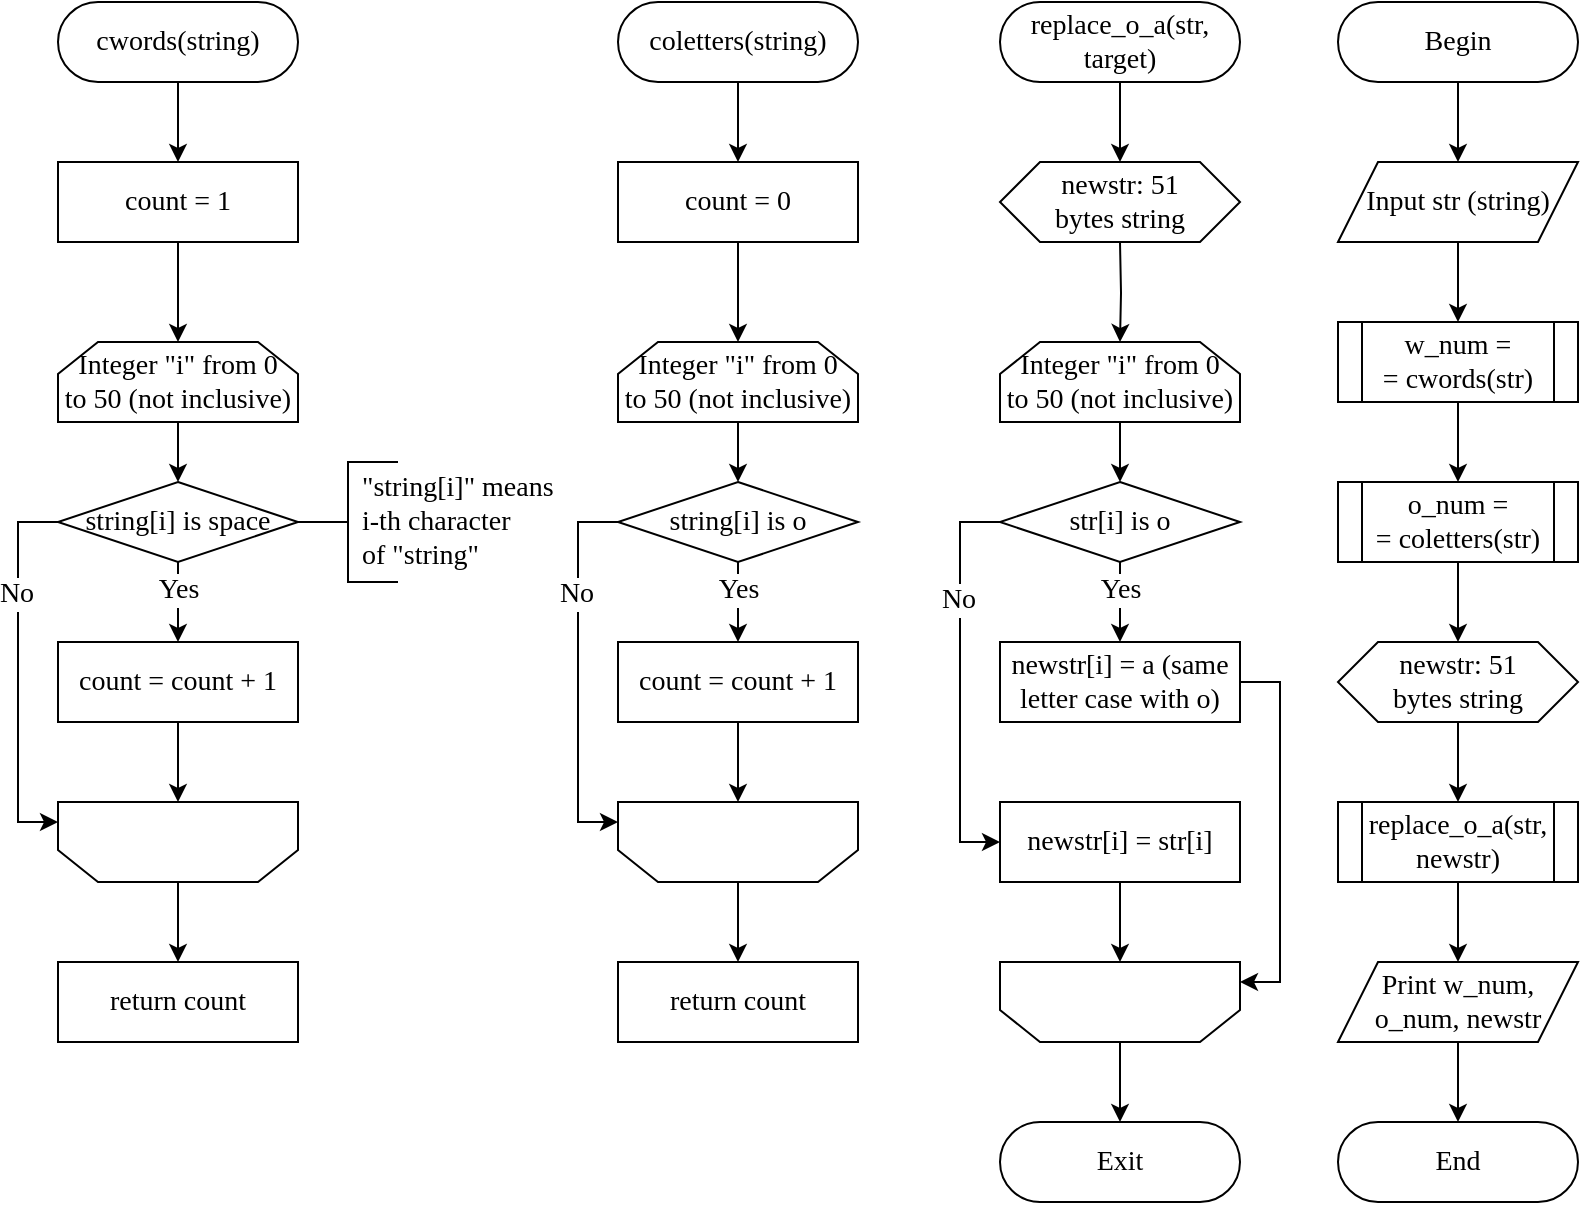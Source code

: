 <mxfile version="15.6.3" type="device"><diagram id="dLiXFRiFuQS-eIYIW4E6" name="Page-1"><mxGraphModel dx="1485" dy="824" grid="1" gridSize="10" guides="1" tooltips="1" connect="1" arrows="1" fold="1" page="1" pageScale="1" pageWidth="850" pageHeight="1100" math="0" shadow="0"><root><mxCell id="0"/><mxCell id="1" parent="0"/><mxCell id="wAijlMtceeVyF2vFNZ0E-67" value="" style="edgeStyle=orthogonalEdgeStyle;rounded=0;orthogonalLoop=1;jettySize=auto;html=1;fontFamily=Times New Roman;fontSize=14;" edge="1" parent="1" source="wAijlMtceeVyF2vFNZ0E-1" target="wAijlMtceeVyF2vFNZ0E-23"><mxGeometry relative="1" as="geometry"/></mxCell><mxCell id="wAijlMtceeVyF2vFNZ0E-1" value="Begin" style="rounded=1;whiteSpace=wrap;html=1;arcSize=50;fontSize=14;fontFamily=Times New Roman;" vertex="1" parent="1"><mxGeometry x="680" y="40" width="120" height="40" as="geometry"/></mxCell><mxCell id="wAijlMtceeVyF2vFNZ0E-11" value="" style="edgeStyle=orthogonalEdgeStyle;rounded=0;orthogonalLoop=1;jettySize=auto;html=1;fontFamily=Times New Roman;fontSize=14;" edge="1" parent="1" source="wAijlMtceeVyF2vFNZ0E-2" target="wAijlMtceeVyF2vFNZ0E-3"><mxGeometry relative="1" as="geometry"/></mxCell><mxCell id="wAijlMtceeVyF2vFNZ0E-2" value="cwords(string)" style="rounded=1;whiteSpace=wrap;html=1;arcSize=50;fontSize=14;fontFamily=Times New Roman;" vertex="1" parent="1"><mxGeometry x="40" y="40" width="120" height="40" as="geometry"/></mxCell><mxCell id="wAijlMtceeVyF2vFNZ0E-12" value="" style="edgeStyle=orthogonalEdgeStyle;rounded=0;orthogonalLoop=1;jettySize=auto;html=1;fontFamily=Times New Roman;fontSize=14;" edge="1" parent="1" source="wAijlMtceeVyF2vFNZ0E-3" target="wAijlMtceeVyF2vFNZ0E-4"><mxGeometry relative="1" as="geometry"/></mxCell><mxCell id="wAijlMtceeVyF2vFNZ0E-3" value="count = 1" style="rounded=0;whiteSpace=wrap;html=1;fontFamily=Times New Roman;fontSize=14;" vertex="1" parent="1"><mxGeometry x="40" y="120" width="120" height="40" as="geometry"/></mxCell><mxCell id="wAijlMtceeVyF2vFNZ0E-14" style="edgeStyle=orthogonalEdgeStyle;rounded=0;orthogonalLoop=1;jettySize=auto;html=1;exitX=0.5;exitY=1;exitDx=0;exitDy=0;entryX=0.5;entryY=0;entryDx=0;entryDy=0;fontFamily=Times New Roman;fontSize=14;" edge="1" parent="1" source="wAijlMtceeVyF2vFNZ0E-4" target="wAijlMtceeVyF2vFNZ0E-5"><mxGeometry relative="1" as="geometry"/></mxCell><mxCell id="wAijlMtceeVyF2vFNZ0E-4" value="&lt;div&gt;Integer &quot;i&quot; from 0&lt;/div&gt;&lt;div&gt;to 50 (not inclusive)&lt;/div&gt;" style="shape=loopLimit;whiteSpace=wrap;html=1;fontFamily=Times New Roman;fontSize=14;strokeColor=#000000;fillColor=#FFFFFF;gradientColor=none;" vertex="1" parent="1"><mxGeometry x="40" y="210" width="120" height="40" as="geometry"/></mxCell><mxCell id="wAijlMtceeVyF2vFNZ0E-15" value="" style="edgeStyle=orthogonalEdgeStyle;rounded=0;orthogonalLoop=1;jettySize=auto;html=1;fontFamily=Times New Roman;fontSize=14;" edge="1" parent="1" source="wAijlMtceeVyF2vFNZ0E-5" target="wAijlMtceeVyF2vFNZ0E-8"><mxGeometry relative="1" as="geometry"/></mxCell><mxCell id="wAijlMtceeVyF2vFNZ0E-18" value="Yes" style="edgeLabel;html=1;align=center;verticalAlign=middle;resizable=0;points=[];fontSize=14;fontFamily=Times New Roman;" vertex="1" connectable="0" parent="wAijlMtceeVyF2vFNZ0E-15"><mxGeometry x="-0.293" y="2" relative="1" as="geometry"><mxPoint x="-2" as="offset"/></mxGeometry></mxCell><mxCell id="wAijlMtceeVyF2vFNZ0E-16" style="edgeStyle=orthogonalEdgeStyle;rounded=0;orthogonalLoop=1;jettySize=auto;html=1;exitX=0;exitY=0.5;exitDx=0;exitDy=0;entryX=0;entryY=0.25;entryDx=0;entryDy=0;fontFamily=Times New Roman;fontSize=14;" edge="1" parent="1" source="wAijlMtceeVyF2vFNZ0E-5" target="wAijlMtceeVyF2vFNZ0E-9"><mxGeometry relative="1" as="geometry"/></mxCell><mxCell id="wAijlMtceeVyF2vFNZ0E-19" value="No" style="edgeLabel;html=1;align=center;verticalAlign=middle;resizable=0;points=[];fontSize=14;fontFamily=Times New Roman;" vertex="1" connectable="0" parent="wAijlMtceeVyF2vFNZ0E-16"><mxGeometry x="-0.415" y="-1" relative="1" as="geometry"><mxPoint as="offset"/></mxGeometry></mxCell><mxCell id="wAijlMtceeVyF2vFNZ0E-5" value="string[i] is space" style="rhombus;whiteSpace=wrap;html=1;fontFamily=Times New Roman;fontSize=14;strokeColor=#000000;fillColor=#FFFFFF;gradientColor=none;" vertex="1" parent="1"><mxGeometry x="40" y="280" width="120" height="40" as="geometry"/></mxCell><mxCell id="wAijlMtceeVyF2vFNZ0E-6" value="" style="strokeWidth=1;html=1;shape=mxgraph.flowchart.annotation_2;align=left;labelPosition=right;pointerEvents=1;fontFamily=Times New Roman;fontSize=14;fillColor=#FFFFFF;gradientColor=none;" vertex="1" parent="1"><mxGeometry x="160" y="270" width="50" height="60" as="geometry"/></mxCell><mxCell id="wAijlMtceeVyF2vFNZ0E-7" value="&lt;div align=&quot;left&quot;&gt;&quot;string[i]&quot; means&lt;/div&gt;&lt;div align=&quot;left&quot;&gt;i-th character&lt;/div&gt;&lt;div align=&quot;left&quot;&gt;of &quot;string&quot;&lt;br&gt;&lt;/div&gt;" style="text;html=1;align=left;verticalAlign=middle;resizable=0;points=[];autosize=1;strokeColor=none;fillColor=none;fontSize=14;fontFamily=Times New Roman;" vertex="1" parent="1"><mxGeometry x="190" y="270" width="110" height="60" as="geometry"/></mxCell><mxCell id="wAijlMtceeVyF2vFNZ0E-17" value="" style="edgeStyle=orthogonalEdgeStyle;rounded=0;orthogonalLoop=1;jettySize=auto;html=1;fontFamily=Times New Roman;fontSize=14;" edge="1" parent="1" source="wAijlMtceeVyF2vFNZ0E-8" target="wAijlMtceeVyF2vFNZ0E-9"><mxGeometry relative="1" as="geometry"/></mxCell><mxCell id="wAijlMtceeVyF2vFNZ0E-8" value="&lt;div align=&quot;center&quot;&gt;count = count + 1&lt;/div&gt;" style="rounded=0;whiteSpace=wrap;html=1;fontFamily=Times New Roman;fontSize=14;strokeColor=#000000;strokeWidth=1;fillColor=#FFFFFF;gradientColor=none;align=center;" vertex="1" parent="1"><mxGeometry x="40" y="360" width="120" height="40" as="geometry"/></mxCell><mxCell id="wAijlMtceeVyF2vFNZ0E-20" value="" style="edgeStyle=orthogonalEdgeStyle;rounded=0;orthogonalLoop=1;jettySize=auto;html=1;fontFamily=Times New Roman;fontSize=14;" edge="1" parent="1" source="wAijlMtceeVyF2vFNZ0E-9" target="wAijlMtceeVyF2vFNZ0E-10"><mxGeometry relative="1" as="geometry"/></mxCell><mxCell id="wAijlMtceeVyF2vFNZ0E-9" value="" style="shape=loopLimit;whiteSpace=wrap;html=1;fontFamily=Times New Roman;fontSize=14;strokeColor=#000000;fillColor=#FFFFFF;gradientColor=none;align=left;flipV=1;" vertex="1" parent="1"><mxGeometry x="40" y="440" width="120" height="40" as="geometry"/></mxCell><mxCell id="wAijlMtceeVyF2vFNZ0E-10" value="return count" style="rounded=0;whiteSpace=wrap;html=1;fontFamily=Times New Roman;fontSize=14;strokeColor=#000000;strokeWidth=1;fillColor=#FFFFFF;gradientColor=none;align=center;" vertex="1" parent="1"><mxGeometry x="40" y="520" width="120" height="40" as="geometry"/></mxCell><mxCell id="wAijlMtceeVyF2vFNZ0E-68" value="" style="edgeStyle=orthogonalEdgeStyle;rounded=0;orthogonalLoop=1;jettySize=auto;html=1;fontFamily=Times New Roman;fontSize=14;" edge="1" parent="1" source="wAijlMtceeVyF2vFNZ0E-23" target="wAijlMtceeVyF2vFNZ0E-25"><mxGeometry relative="1" as="geometry"/></mxCell><mxCell id="wAijlMtceeVyF2vFNZ0E-23" value="Input str (string)" style="shape=parallelogram;perimeter=parallelogramPerimeter;whiteSpace=wrap;html=1;fixedSize=1;fontFamily=Times New Roman;fontSize=14;strokeColor=#000000;fillColor=#FFFFFF;gradientColor=none;align=center;" vertex="1" parent="1"><mxGeometry x="680" y="120" width="120" height="40" as="geometry"/></mxCell><mxCell id="wAijlMtceeVyF2vFNZ0E-69" value="" style="edgeStyle=orthogonalEdgeStyle;rounded=0;orthogonalLoop=1;jettySize=auto;html=1;fontFamily=Times New Roman;fontSize=14;" edge="1" parent="1" source="wAijlMtceeVyF2vFNZ0E-25" target="wAijlMtceeVyF2vFNZ0E-44"><mxGeometry relative="1" as="geometry"/></mxCell><mxCell id="wAijlMtceeVyF2vFNZ0E-25" value="&lt;div&gt;w_num =&lt;/div&gt;&lt;div&gt;= cwords(str)&lt;/div&gt;" style="shape=process;whiteSpace=wrap;html=1;backgroundOutline=1;fontFamily=Times New Roman;fontSize=14;align=center;" vertex="1" parent="1"><mxGeometry x="680" y="200" width="120" height="40" as="geometry"/></mxCell><mxCell id="wAijlMtceeVyF2vFNZ0E-26" value="" style="edgeStyle=orthogonalEdgeStyle;rounded=0;orthogonalLoop=1;jettySize=auto;html=1;fontFamily=Times New Roman;fontSize=14;" edge="1" parent="1" source="wAijlMtceeVyF2vFNZ0E-27" target="wAijlMtceeVyF2vFNZ0E-29"><mxGeometry relative="1" as="geometry"/></mxCell><mxCell id="wAijlMtceeVyF2vFNZ0E-27" value="coletters(string)" style="rounded=1;whiteSpace=wrap;html=1;arcSize=50;fontSize=14;fontFamily=Times New Roman;" vertex="1" parent="1"><mxGeometry x="320" y="40" width="120" height="40" as="geometry"/></mxCell><mxCell id="wAijlMtceeVyF2vFNZ0E-28" value="" style="edgeStyle=orthogonalEdgeStyle;rounded=0;orthogonalLoop=1;jettySize=auto;html=1;fontFamily=Times New Roman;fontSize=14;" edge="1" parent="1" source="wAijlMtceeVyF2vFNZ0E-29" target="wAijlMtceeVyF2vFNZ0E-31"><mxGeometry relative="1" as="geometry"/></mxCell><mxCell id="wAijlMtceeVyF2vFNZ0E-29" value="count = 0" style="rounded=0;whiteSpace=wrap;html=1;fontFamily=Times New Roman;fontSize=14;" vertex="1" parent="1"><mxGeometry x="320" y="120" width="120" height="40" as="geometry"/></mxCell><mxCell id="wAijlMtceeVyF2vFNZ0E-30" style="edgeStyle=orthogonalEdgeStyle;rounded=0;orthogonalLoop=1;jettySize=auto;html=1;exitX=0.5;exitY=1;exitDx=0;exitDy=0;entryX=0.5;entryY=0;entryDx=0;entryDy=0;fontFamily=Times New Roman;fontSize=14;" edge="1" parent="1" source="wAijlMtceeVyF2vFNZ0E-31" target="wAijlMtceeVyF2vFNZ0E-36"><mxGeometry relative="1" as="geometry"/></mxCell><mxCell id="wAijlMtceeVyF2vFNZ0E-31" value="&lt;div&gt;Integer &quot;i&quot; from 0&lt;/div&gt;&lt;div&gt;to 50 (not inclusive)&lt;/div&gt;" style="shape=loopLimit;whiteSpace=wrap;html=1;fontFamily=Times New Roman;fontSize=14;strokeColor=#000000;fillColor=#FFFFFF;gradientColor=none;" vertex="1" parent="1"><mxGeometry x="320" y="210" width="120" height="40" as="geometry"/></mxCell><mxCell id="wAijlMtceeVyF2vFNZ0E-32" value="" style="edgeStyle=orthogonalEdgeStyle;rounded=0;orthogonalLoop=1;jettySize=auto;html=1;fontFamily=Times New Roman;fontSize=14;" edge="1" parent="1" source="wAijlMtceeVyF2vFNZ0E-36" target="wAijlMtceeVyF2vFNZ0E-40"><mxGeometry relative="1" as="geometry"/></mxCell><mxCell id="wAijlMtceeVyF2vFNZ0E-33" value="Yes" style="edgeLabel;html=1;align=center;verticalAlign=middle;resizable=0;points=[];fontSize=14;fontFamily=Times New Roman;" vertex="1" connectable="0" parent="wAijlMtceeVyF2vFNZ0E-32"><mxGeometry x="-0.293" y="2" relative="1" as="geometry"><mxPoint x="-2" as="offset"/></mxGeometry></mxCell><mxCell id="wAijlMtceeVyF2vFNZ0E-34" style="edgeStyle=orthogonalEdgeStyle;rounded=0;orthogonalLoop=1;jettySize=auto;html=1;exitX=0;exitY=0.5;exitDx=0;exitDy=0;entryX=0;entryY=0.25;entryDx=0;entryDy=0;fontFamily=Times New Roman;fontSize=14;" edge="1" parent="1" source="wAijlMtceeVyF2vFNZ0E-36" target="wAijlMtceeVyF2vFNZ0E-42"><mxGeometry relative="1" as="geometry"/></mxCell><mxCell id="wAijlMtceeVyF2vFNZ0E-35" value="No" style="edgeLabel;html=1;align=center;verticalAlign=middle;resizable=0;points=[];fontSize=14;fontFamily=Times New Roman;" vertex="1" connectable="0" parent="wAijlMtceeVyF2vFNZ0E-34"><mxGeometry x="-0.415" y="-1" relative="1" as="geometry"><mxPoint as="offset"/></mxGeometry></mxCell><mxCell id="wAijlMtceeVyF2vFNZ0E-36" value="string[i] is o" style="rhombus;whiteSpace=wrap;html=1;fontFamily=Times New Roman;fontSize=14;strokeColor=#000000;fillColor=#FFFFFF;gradientColor=none;" vertex="1" parent="1"><mxGeometry x="320" y="280" width="120" height="40" as="geometry"/></mxCell><mxCell id="wAijlMtceeVyF2vFNZ0E-39" value="" style="edgeStyle=orthogonalEdgeStyle;rounded=0;orthogonalLoop=1;jettySize=auto;html=1;fontFamily=Times New Roman;fontSize=14;" edge="1" parent="1" source="wAijlMtceeVyF2vFNZ0E-40" target="wAijlMtceeVyF2vFNZ0E-42"><mxGeometry relative="1" as="geometry"/></mxCell><mxCell id="wAijlMtceeVyF2vFNZ0E-40" value="&lt;div align=&quot;center&quot;&gt;count = count + 1&lt;/div&gt;" style="rounded=0;whiteSpace=wrap;html=1;fontFamily=Times New Roman;fontSize=14;strokeColor=#000000;strokeWidth=1;fillColor=#FFFFFF;gradientColor=none;align=center;" vertex="1" parent="1"><mxGeometry x="320" y="360" width="120" height="40" as="geometry"/></mxCell><mxCell id="wAijlMtceeVyF2vFNZ0E-41" value="" style="edgeStyle=orthogonalEdgeStyle;rounded=0;orthogonalLoop=1;jettySize=auto;html=1;fontFamily=Times New Roman;fontSize=14;" edge="1" parent="1" source="wAijlMtceeVyF2vFNZ0E-42" target="wAijlMtceeVyF2vFNZ0E-43"><mxGeometry relative="1" as="geometry"/></mxCell><mxCell id="wAijlMtceeVyF2vFNZ0E-42" value="" style="shape=loopLimit;whiteSpace=wrap;html=1;fontFamily=Times New Roman;fontSize=14;strokeColor=#000000;fillColor=#FFFFFF;gradientColor=none;align=left;flipV=1;" vertex="1" parent="1"><mxGeometry x="320" y="440" width="120" height="40" as="geometry"/></mxCell><mxCell id="wAijlMtceeVyF2vFNZ0E-43" value="return count" style="rounded=0;whiteSpace=wrap;html=1;fontFamily=Times New Roman;fontSize=14;strokeColor=#000000;strokeWidth=1;fillColor=#FFFFFF;gradientColor=none;align=center;" vertex="1" parent="1"><mxGeometry x="320" y="520" width="120" height="40" as="geometry"/></mxCell><mxCell id="wAijlMtceeVyF2vFNZ0E-70" value="" style="edgeStyle=orthogonalEdgeStyle;rounded=0;orthogonalLoop=1;jettySize=auto;html=1;fontFamily=Times New Roman;fontSize=14;" edge="1" parent="1" source="wAijlMtceeVyF2vFNZ0E-44" target="wAijlMtceeVyF2vFNZ0E-45"><mxGeometry relative="1" as="geometry"/></mxCell><mxCell id="wAijlMtceeVyF2vFNZ0E-44" value="&lt;div&gt;o_num =&lt;/div&gt;&lt;div&gt;= coletters(str)&lt;/div&gt;" style="shape=process;whiteSpace=wrap;html=1;backgroundOutline=1;fontFamily=Times New Roman;fontSize=14;align=center;" vertex="1" parent="1"><mxGeometry x="680" y="280" width="120" height="40" as="geometry"/></mxCell><mxCell id="wAijlMtceeVyF2vFNZ0E-71" value="" style="edgeStyle=orthogonalEdgeStyle;rounded=0;orthogonalLoop=1;jettySize=auto;html=1;fontFamily=Times New Roman;fontSize=14;" edge="1" parent="1" source="wAijlMtceeVyF2vFNZ0E-45" target="wAijlMtceeVyF2vFNZ0E-64"><mxGeometry relative="1" as="geometry"/></mxCell><mxCell id="wAijlMtceeVyF2vFNZ0E-45" value="&lt;div&gt;newstr: 51&lt;/div&gt;&lt;div&gt;bytes string&lt;/div&gt;" style="shape=hexagon;perimeter=hexagonPerimeter2;whiteSpace=wrap;html=1;fixedSize=1;fontFamily=Times New Roman;fontSize=14;align=center;" vertex="1" parent="1"><mxGeometry x="680" y="360" width="120" height="40" as="geometry"/></mxCell><mxCell id="wAijlMtceeVyF2vFNZ0E-46" value="" style="edgeStyle=orthogonalEdgeStyle;rounded=0;orthogonalLoop=1;jettySize=auto;html=1;fontFamily=Times New Roman;fontSize=14;" edge="1" parent="1" source="wAijlMtceeVyF2vFNZ0E-47"><mxGeometry relative="1" as="geometry"><mxPoint x="571" y="120" as="targetPoint"/></mxGeometry></mxCell><mxCell id="wAijlMtceeVyF2vFNZ0E-47" value="replace_o_a(str, target)" style="rounded=1;whiteSpace=wrap;html=1;arcSize=50;fontSize=14;fontFamily=Times New Roman;" vertex="1" parent="1"><mxGeometry x="511" y="40" width="120" height="40" as="geometry"/></mxCell><mxCell id="wAijlMtceeVyF2vFNZ0E-48" value="" style="edgeStyle=orthogonalEdgeStyle;rounded=0;orthogonalLoop=1;jettySize=auto;html=1;fontFamily=Times New Roman;fontSize=14;" edge="1" parent="1" target="wAijlMtceeVyF2vFNZ0E-51"><mxGeometry relative="1" as="geometry"><mxPoint x="571" y="160" as="sourcePoint"/></mxGeometry></mxCell><mxCell id="wAijlMtceeVyF2vFNZ0E-50" style="edgeStyle=orthogonalEdgeStyle;rounded=0;orthogonalLoop=1;jettySize=auto;html=1;exitX=0.5;exitY=1;exitDx=0;exitDy=0;entryX=0.5;entryY=0;entryDx=0;entryDy=0;fontFamily=Times New Roman;fontSize=14;" edge="1" parent="1" source="wAijlMtceeVyF2vFNZ0E-51" target="wAijlMtceeVyF2vFNZ0E-56"><mxGeometry relative="1" as="geometry"/></mxCell><mxCell id="wAijlMtceeVyF2vFNZ0E-51" value="&lt;div&gt;Integer &quot;i&quot; from 0&lt;/div&gt;&lt;div&gt;to 50 (not inclusive)&lt;/div&gt;" style="shape=loopLimit;whiteSpace=wrap;html=1;fontFamily=Times New Roman;fontSize=14;strokeColor=#000000;fillColor=#FFFFFF;gradientColor=none;" vertex="1" parent="1"><mxGeometry x="511" y="210" width="120" height="40" as="geometry"/></mxCell><mxCell id="wAijlMtceeVyF2vFNZ0E-52" value="" style="edgeStyle=orthogonalEdgeStyle;rounded=0;orthogonalLoop=1;jettySize=auto;html=1;fontFamily=Times New Roman;fontSize=14;" edge="1" parent="1" source="wAijlMtceeVyF2vFNZ0E-56" target="wAijlMtceeVyF2vFNZ0E-58"><mxGeometry relative="1" as="geometry"/></mxCell><mxCell id="wAijlMtceeVyF2vFNZ0E-53" value="Yes" style="edgeLabel;html=1;align=center;verticalAlign=middle;resizable=0;points=[];fontSize=14;fontFamily=Times New Roman;" vertex="1" connectable="0" parent="wAijlMtceeVyF2vFNZ0E-52"><mxGeometry x="-0.293" y="2" relative="1" as="geometry"><mxPoint x="-2" as="offset"/></mxGeometry></mxCell><mxCell id="wAijlMtceeVyF2vFNZ0E-54" style="edgeStyle=orthogonalEdgeStyle;rounded=0;orthogonalLoop=1;jettySize=auto;html=1;exitX=0;exitY=0.5;exitDx=0;exitDy=0;entryX=0;entryY=0.5;entryDx=0;entryDy=0;fontFamily=Times New Roman;fontSize=14;" edge="1" parent="1" source="wAijlMtceeVyF2vFNZ0E-56" target="wAijlMtceeVyF2vFNZ0E-75"><mxGeometry relative="1" as="geometry"/></mxCell><mxCell id="wAijlMtceeVyF2vFNZ0E-55" value="No" style="edgeLabel;html=1;align=center;verticalAlign=middle;resizable=0;points=[];fontSize=14;fontFamily=Times New Roman;" vertex="1" connectable="0" parent="wAijlMtceeVyF2vFNZ0E-54"><mxGeometry x="-0.415" y="-1" relative="1" as="geometry"><mxPoint as="offset"/></mxGeometry></mxCell><mxCell id="wAijlMtceeVyF2vFNZ0E-56" value="str[i] is o" style="rhombus;whiteSpace=wrap;html=1;fontFamily=Times New Roman;fontSize=14;strokeColor=#000000;fillColor=#FFFFFF;gradientColor=none;" vertex="1" parent="1"><mxGeometry x="511" y="280" width="120" height="40" as="geometry"/></mxCell><mxCell id="wAijlMtceeVyF2vFNZ0E-76" style="edgeStyle=orthogonalEdgeStyle;rounded=0;orthogonalLoop=1;jettySize=auto;html=1;exitX=1;exitY=0.5;exitDx=0;exitDy=0;entryX=1;entryY=0.25;entryDx=0;entryDy=0;fontFamily=Times New Roman;fontSize=14;" edge="1" parent="1" source="wAijlMtceeVyF2vFNZ0E-58" target="wAijlMtceeVyF2vFNZ0E-60"><mxGeometry relative="1" as="geometry"/></mxCell><mxCell id="wAijlMtceeVyF2vFNZ0E-58" value="newstr[i] = a (same letter case with o)" style="rounded=0;whiteSpace=wrap;html=1;fontFamily=Times New Roman;fontSize=14;strokeColor=#000000;strokeWidth=1;fillColor=#FFFFFF;gradientColor=none;align=center;" vertex="1" parent="1"><mxGeometry x="511" y="360" width="120" height="40" as="geometry"/></mxCell><mxCell id="wAijlMtceeVyF2vFNZ0E-59" value="" style="edgeStyle=orthogonalEdgeStyle;rounded=0;orthogonalLoop=1;jettySize=auto;html=1;fontFamily=Times New Roman;fontSize=14;" edge="1" parent="1" source="wAijlMtceeVyF2vFNZ0E-60"><mxGeometry relative="1" as="geometry"><mxPoint x="571" y="600.0" as="targetPoint"/></mxGeometry></mxCell><mxCell id="wAijlMtceeVyF2vFNZ0E-60" value="" style="shape=loopLimit;whiteSpace=wrap;html=1;fontFamily=Times New Roman;fontSize=14;strokeColor=#000000;fillColor=#FFFFFF;gradientColor=none;align=left;flipV=1;" vertex="1" parent="1"><mxGeometry x="511" y="520" width="120" height="40" as="geometry"/></mxCell><mxCell id="wAijlMtceeVyF2vFNZ0E-72" value="" style="edgeStyle=orthogonalEdgeStyle;rounded=0;orthogonalLoop=1;jettySize=auto;html=1;fontFamily=Times New Roman;fontSize=14;" edge="1" parent="1" source="wAijlMtceeVyF2vFNZ0E-64" target="wAijlMtceeVyF2vFNZ0E-65"><mxGeometry relative="1" as="geometry"/></mxCell><mxCell id="wAijlMtceeVyF2vFNZ0E-64" value="&lt;div&gt;replace_o_a(str, newstr)&lt;/div&gt;" style="shape=process;whiteSpace=wrap;html=1;backgroundOutline=1;fontFamily=Times New Roman;fontSize=14;align=center;" vertex="1" parent="1"><mxGeometry x="680" y="440" width="120" height="40" as="geometry"/></mxCell><mxCell id="wAijlMtceeVyF2vFNZ0E-73" value="" style="edgeStyle=orthogonalEdgeStyle;rounded=0;orthogonalLoop=1;jettySize=auto;html=1;fontFamily=Times New Roman;fontSize=14;" edge="1" parent="1" source="wAijlMtceeVyF2vFNZ0E-65" target="wAijlMtceeVyF2vFNZ0E-66"><mxGeometry relative="1" as="geometry"/></mxCell><mxCell id="wAijlMtceeVyF2vFNZ0E-65" value="&lt;div&gt;Print w_num, o_num, newstr&lt;br&gt;&lt;/div&gt;" style="shape=parallelogram;perimeter=parallelogramPerimeter;whiteSpace=wrap;html=1;fixedSize=1;fontFamily=Times New Roman;fontSize=14;strokeColor=#000000;fillColor=#FFFFFF;gradientColor=none;align=center;" vertex="1" parent="1"><mxGeometry x="680" y="520" width="120" height="40" as="geometry"/></mxCell><mxCell id="wAijlMtceeVyF2vFNZ0E-66" value="End" style="rounded=1;whiteSpace=wrap;html=1;fontFamily=Times New Roman;fontSize=14;align=center;arcSize=50;" vertex="1" parent="1"><mxGeometry x="680" y="600" width="120" height="40" as="geometry"/></mxCell><mxCell id="wAijlMtceeVyF2vFNZ0E-74" value="&lt;div&gt;newstr: 51&lt;/div&gt;&lt;div&gt;bytes string&lt;/div&gt;" style="shape=hexagon;perimeter=hexagonPerimeter2;whiteSpace=wrap;html=1;fixedSize=1;fontFamily=Times New Roman;fontSize=14;align=center;" vertex="1" parent="1"><mxGeometry x="511" y="120" width="120" height="40" as="geometry"/></mxCell><mxCell id="wAijlMtceeVyF2vFNZ0E-77" value="" style="edgeStyle=orthogonalEdgeStyle;rounded=0;orthogonalLoop=1;jettySize=auto;html=1;fontFamily=Times New Roman;fontSize=14;" edge="1" parent="1" source="wAijlMtceeVyF2vFNZ0E-75" target="wAijlMtceeVyF2vFNZ0E-60"><mxGeometry relative="1" as="geometry"/></mxCell><mxCell id="wAijlMtceeVyF2vFNZ0E-75" value="newstr[i] = str[i]" style="rounded=0;whiteSpace=wrap;html=1;fontFamily=Times New Roman;fontSize=14;strokeColor=#000000;strokeWidth=1;fillColor=#FFFFFF;gradientColor=none;align=center;" vertex="1" parent="1"><mxGeometry x="511" y="440" width="120" height="40" as="geometry"/></mxCell><mxCell id="wAijlMtceeVyF2vFNZ0E-78" value="Exit" style="rounded=1;whiteSpace=wrap;html=1;fontFamily=Times New Roman;fontSize=14;align=center;arcSize=50;" vertex="1" parent="1"><mxGeometry x="511" y="600" width="120" height="40" as="geometry"/></mxCell></root></mxGraphModel></diagram></mxfile>